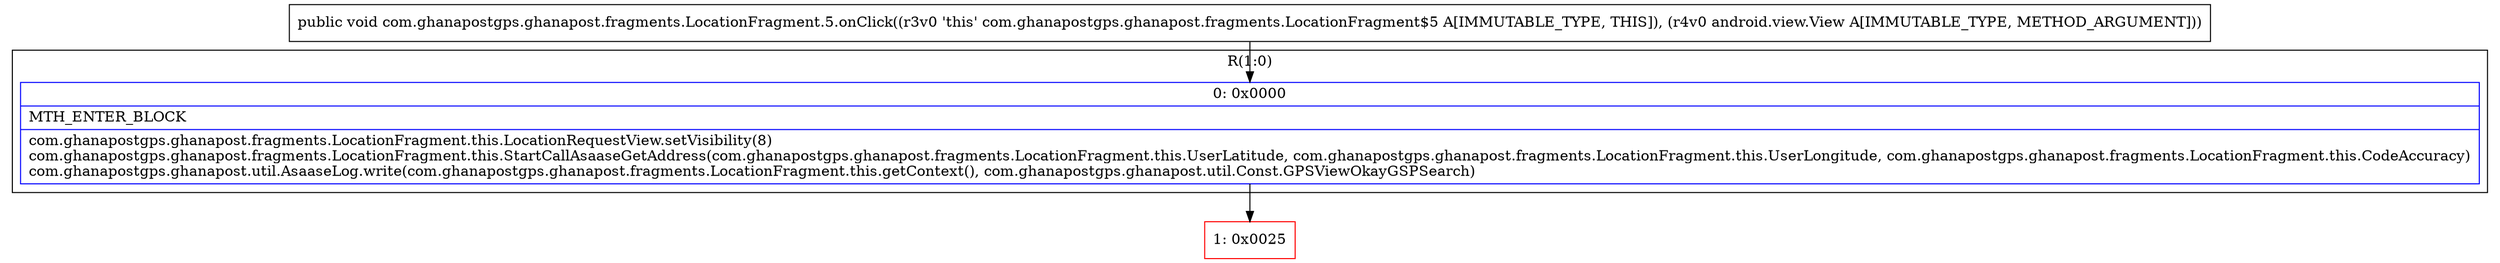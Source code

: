 digraph "CFG forcom.ghanapostgps.ghanapost.fragments.LocationFragment.5.onClick(Landroid\/view\/View;)V" {
subgraph cluster_Region_628765769 {
label = "R(1:0)";
node [shape=record,color=blue];
Node_0 [shape=record,label="{0\:\ 0x0000|MTH_ENTER_BLOCK\l|com.ghanapostgps.ghanapost.fragments.LocationFragment.this.LocationRequestView.setVisibility(8)\lcom.ghanapostgps.ghanapost.fragments.LocationFragment.this.StartCallAsaaseGetAddress(com.ghanapostgps.ghanapost.fragments.LocationFragment.this.UserLatitude, com.ghanapostgps.ghanapost.fragments.LocationFragment.this.UserLongitude, com.ghanapostgps.ghanapost.fragments.LocationFragment.this.CodeAccuracy)\lcom.ghanapostgps.ghanapost.util.AsaaseLog.write(com.ghanapostgps.ghanapost.fragments.LocationFragment.this.getContext(), com.ghanapostgps.ghanapost.util.Const.GPSViewOkayGSPSearch)\l}"];
}
Node_1 [shape=record,color=red,label="{1\:\ 0x0025}"];
MethodNode[shape=record,label="{public void com.ghanapostgps.ghanapost.fragments.LocationFragment.5.onClick((r3v0 'this' com.ghanapostgps.ghanapost.fragments.LocationFragment$5 A[IMMUTABLE_TYPE, THIS]), (r4v0 android.view.View A[IMMUTABLE_TYPE, METHOD_ARGUMENT])) }"];
MethodNode -> Node_0;
Node_0 -> Node_1;
}

